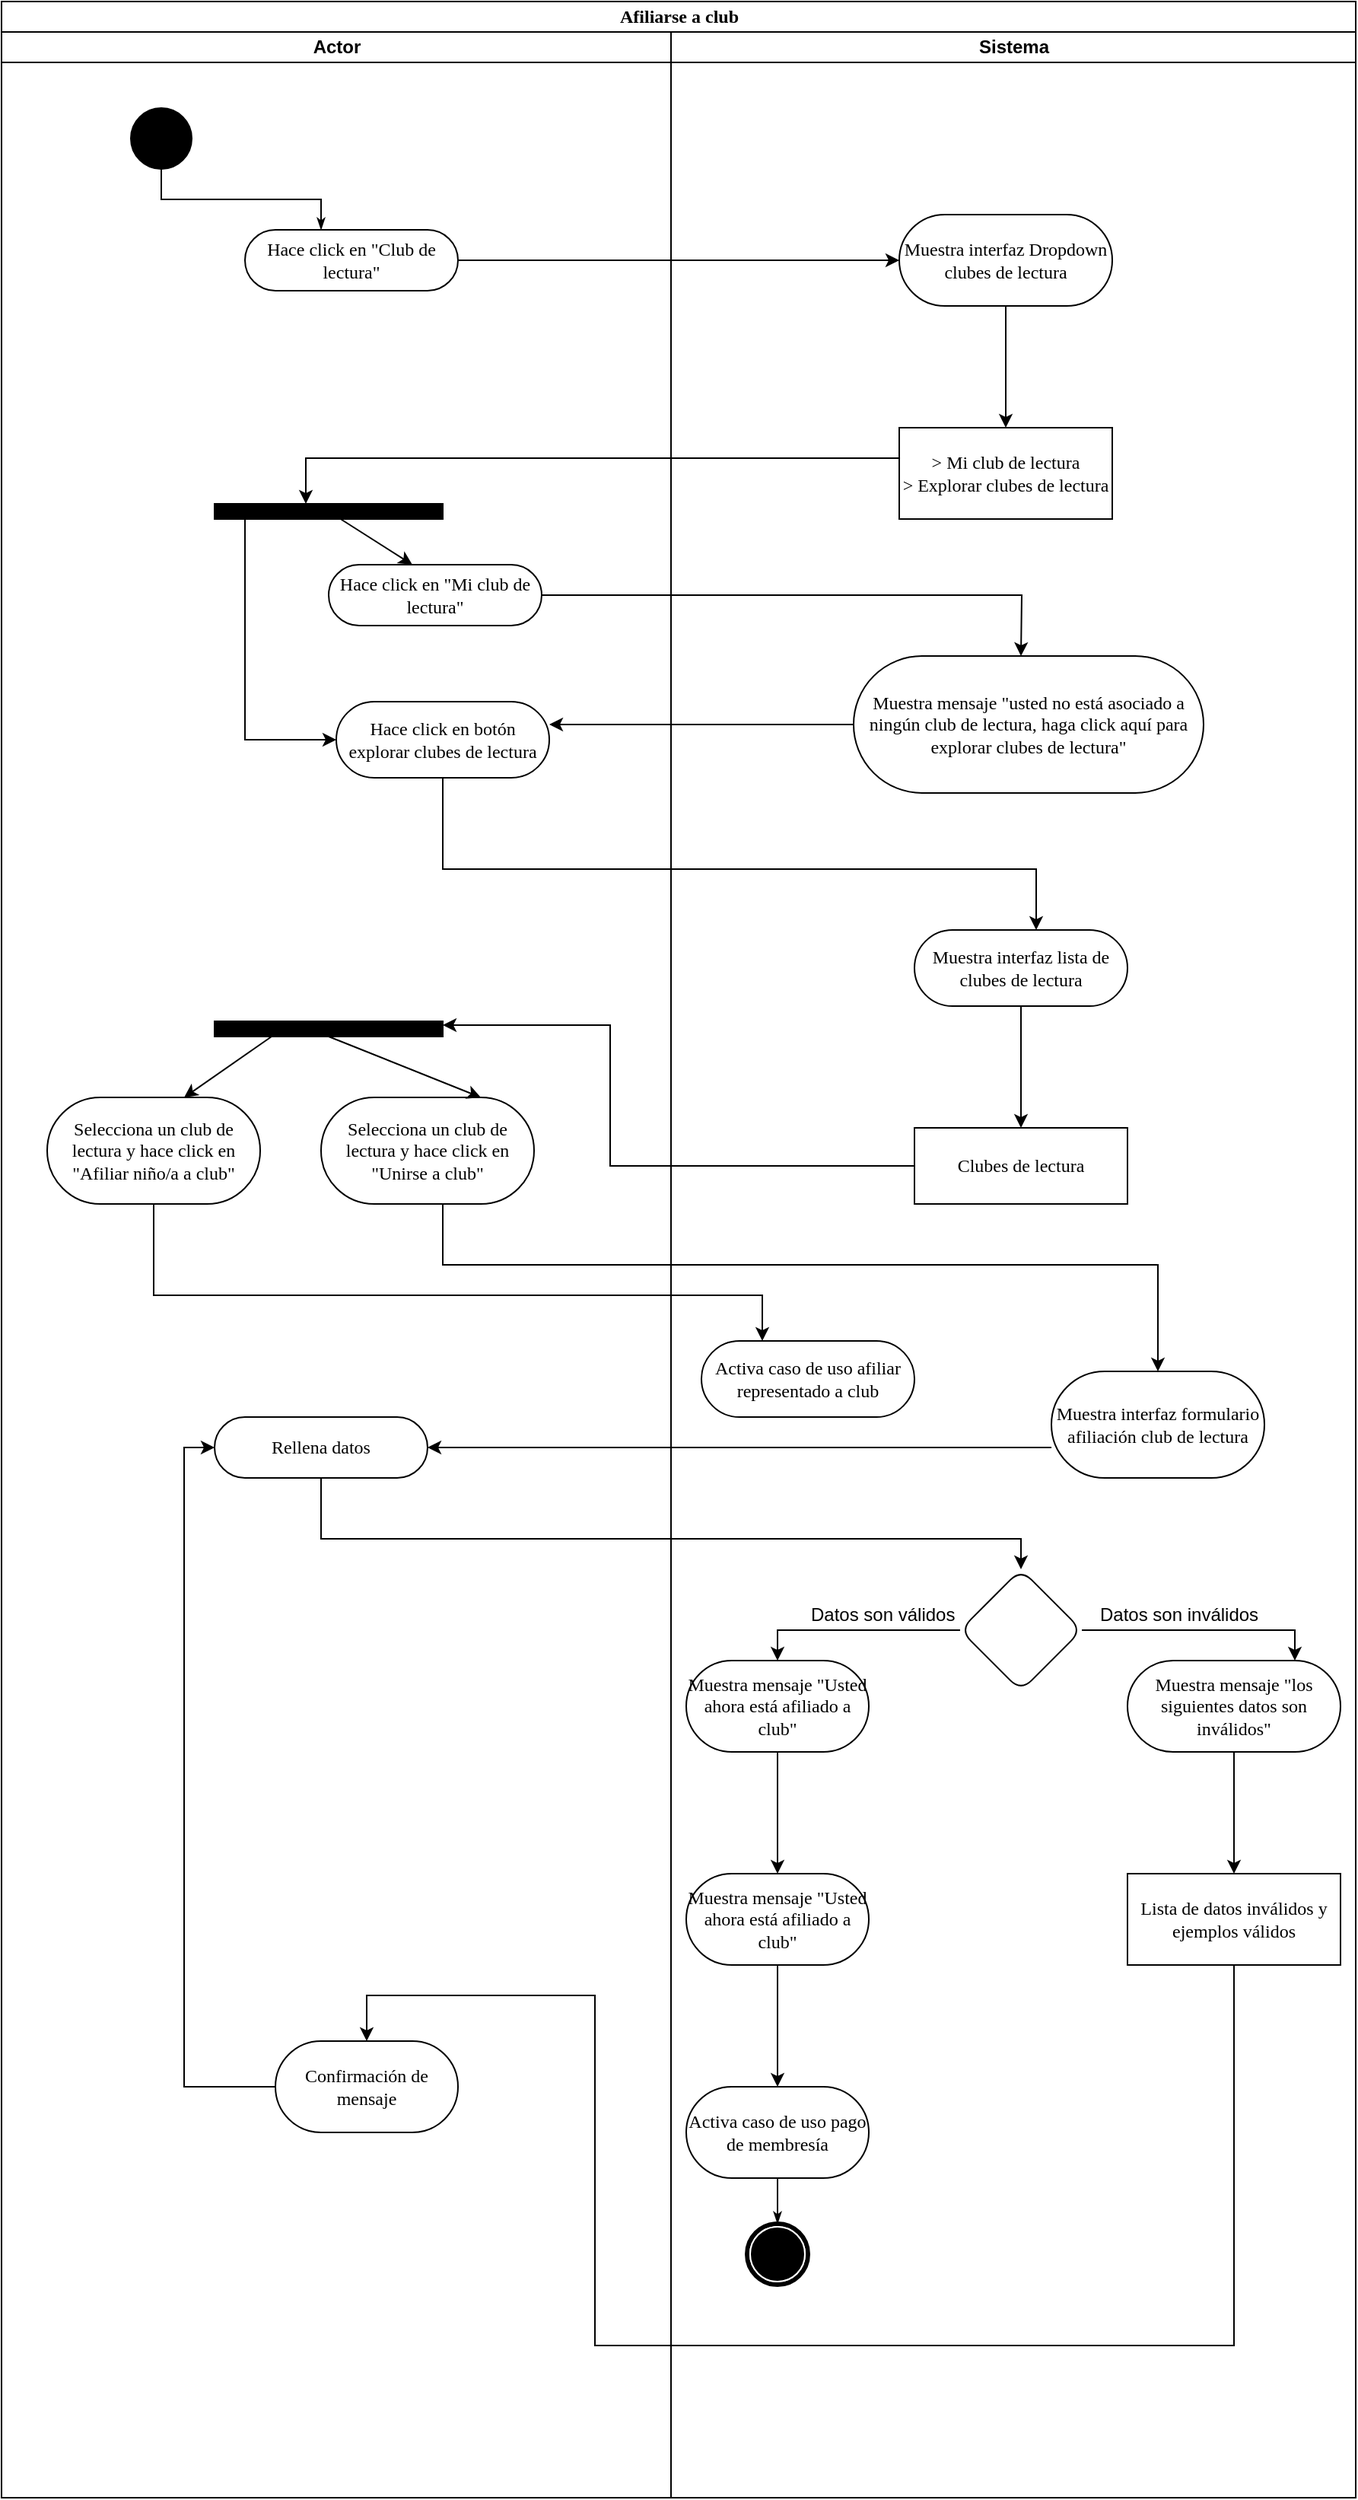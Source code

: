 <mxfile version="12.1.7" type="github" pages="1">
  <diagram name="Page-1" id="0783ab3e-0a74-02c8-0abd-f7b4e66b4bec">
    <mxGraphModel dx="828" dy="451" grid="1" gridSize="10" guides="1" tooltips="1" connect="1" arrows="1" fold="1" page="1" pageScale="1" pageWidth="850" pageHeight="1100" background="#ffffff" math="0" shadow="0">
      <root>
        <mxCell id="0"/>
        <mxCell id="1" parent="0"/>
        <mxCell id="1c1d494c118603dd-1" value="Afiliarse a club" style="swimlane;html=1;childLayout=stackLayout;startSize=20;rounded=0;shadow=0;comic=0;labelBackgroundColor=none;strokeColor=#000000;strokeWidth=1;fillColor=#ffffff;fontFamily=Verdana;fontSize=12;fontColor=#000000;align=center;" parent="1" vertex="1">
          <mxGeometry x="40" y="20" width="890" height="1640" as="geometry"/>
        </mxCell>
        <mxCell id="1c1d494c118603dd-2" value="Actor" style="swimlane;html=1;startSize=20;" parent="1c1d494c118603dd-1" vertex="1">
          <mxGeometry y="20" width="440" height="1620" as="geometry"/>
        </mxCell>
        <mxCell id="60571a20871a0731-4" value="" style="ellipse;whiteSpace=wrap;html=1;rounded=0;shadow=0;comic=0;labelBackgroundColor=none;strokeColor=#000000;strokeWidth=1;fillColor=#000000;fontFamily=Verdana;fontSize=12;fontColor=#000000;align=center;" parent="1c1d494c118603dd-2" vertex="1">
          <mxGeometry x="85" y="50" width="40" height="40" as="geometry"/>
        </mxCell>
        <mxCell id="60571a20871a0731-8" value="Hace click en &quot;Club de lectura&quot;" style="rounded=1;whiteSpace=wrap;html=1;shadow=0;comic=0;labelBackgroundColor=none;strokeColor=#000000;strokeWidth=1;fillColor=#ffffff;fontFamily=Verdana;fontSize=12;fontColor=#000000;align=center;arcSize=50;" parent="1c1d494c118603dd-2" vertex="1">
          <mxGeometry x="160" y="130" width="140" height="40" as="geometry"/>
        </mxCell>
        <mxCell id="Fnhvqr48JZqmPGI6LzLJ-7" value="" style="rounded=0;whiteSpace=wrap;html=1;fillColor=#000000;strokeColor=#000000;" vertex="1" parent="1c1d494c118603dd-2">
          <mxGeometry x="140" y="310" width="150" height="10" as="geometry"/>
        </mxCell>
        <mxCell id="Fnhvqr48JZqmPGI6LzLJ-10" value="Hace click en &quot;Mi club de lectura&quot;" style="rounded=1;whiteSpace=wrap;html=1;shadow=0;comic=0;labelBackgroundColor=none;strokeColor=#000000;strokeWidth=1;fillColor=#ffffff;fontFamily=Verdana;fontSize=12;fontColor=#000000;align=center;arcSize=50;" vertex="1" parent="1c1d494c118603dd-2">
          <mxGeometry x="215" y="350" width="140" height="40" as="geometry"/>
        </mxCell>
        <mxCell id="Fnhvqr48JZqmPGI6LzLJ-14" value="Hace click en botón explorar clubes de lectura" style="rounded=1;whiteSpace=wrap;html=1;shadow=0;comic=0;labelBackgroundColor=none;strokeColor=#000000;strokeWidth=1;fillColor=#ffffff;fontFamily=Verdana;fontSize=12;fontColor=#000000;align=center;arcSize=50;" vertex="1" parent="1c1d494c118603dd-2">
          <mxGeometry x="220" y="440" width="140" height="50" as="geometry"/>
        </mxCell>
        <mxCell id="Fnhvqr48JZqmPGI6LzLJ-8" style="rounded=0;orthogonalLoop=1;jettySize=auto;html=1;entryX=0;entryY=0.5;entryDx=0;entryDy=0;edgeStyle=orthogonalEdgeStyle;" edge="1" parent="1c1d494c118603dd-2" source="Fnhvqr48JZqmPGI6LzLJ-7" target="Fnhvqr48JZqmPGI6LzLJ-14">
          <mxGeometry relative="1" as="geometry">
            <mxPoint x="150" y="350" as="targetPoint"/>
            <Array as="points">
              <mxPoint x="160" y="465"/>
            </Array>
          </mxGeometry>
        </mxCell>
        <mxCell id="Fnhvqr48JZqmPGI6LzLJ-19" value="Selecciona un club de lectura y hace click en &quot;Unirse a club&quot;" style="rounded=1;whiteSpace=wrap;html=1;shadow=0;comic=0;labelBackgroundColor=none;strokeColor=#000000;strokeWidth=1;fillColor=#ffffff;fontFamily=Verdana;fontSize=12;fontColor=#000000;align=center;arcSize=50;" vertex="1" parent="1c1d494c118603dd-2">
          <mxGeometry x="210" y="700" width="140" height="70" as="geometry"/>
        </mxCell>
        <mxCell id="Fnhvqr48JZqmPGI6LzLJ-24" style="rounded=0;orthogonalLoop=1;jettySize=auto;html=1;exitX=0.5;exitY=1;exitDx=0;exitDy=0;entryX=0.75;entryY=0;entryDx=0;entryDy=0;" edge="1" parent="1c1d494c118603dd-2" source="Fnhvqr48JZqmPGI6LzLJ-23" target="Fnhvqr48JZqmPGI6LzLJ-19">
          <mxGeometry relative="1" as="geometry"/>
        </mxCell>
        <mxCell id="Fnhvqr48JZqmPGI6LzLJ-23" value="" style="rounded=0;whiteSpace=wrap;html=1;fillColor=#000000;strokeColor=#000000;" vertex="1" parent="1c1d494c118603dd-2">
          <mxGeometry x="140" y="650" width="150" height="10" as="geometry"/>
        </mxCell>
        <mxCell id="Fnhvqr48JZqmPGI6LzLJ-26" value="Selecciona un club de lectura y hace click en &quot;Afiliar niño/a a club&quot;" style="rounded=1;whiteSpace=wrap;html=1;shadow=0;comic=0;labelBackgroundColor=none;strokeColor=#000000;strokeWidth=1;fillColor=#ffffff;fontFamily=Verdana;fontSize=12;fontColor=#000000;align=center;arcSize=50;" vertex="1" parent="1c1d494c118603dd-2">
          <mxGeometry x="30" y="700" width="140" height="70" as="geometry"/>
        </mxCell>
        <mxCell id="Fnhvqr48JZqmPGI6LzLJ-29" value="Rellena datos" style="rounded=1;whiteSpace=wrap;html=1;shadow=0;comic=0;labelBackgroundColor=none;strokeColor=#000000;strokeWidth=1;fillColor=#ffffff;fontFamily=Verdana;fontSize=12;fontColor=#000000;align=center;arcSize=50;" vertex="1" parent="1c1d494c118603dd-2">
          <mxGeometry x="140" y="910" width="140" height="40" as="geometry"/>
        </mxCell>
        <mxCell id="Fnhvqr48JZqmPGI6LzLJ-50" style="edgeStyle=orthogonalEdgeStyle;rounded=0;orthogonalLoop=1;jettySize=auto;html=1;exitX=0;exitY=0.5;exitDx=0;exitDy=0;entryX=0;entryY=0.5;entryDx=0;entryDy=0;endArrow=classic;endFill=1;" edge="1" parent="1c1d494c118603dd-2" source="Fnhvqr48JZqmPGI6LzLJ-49" target="Fnhvqr48JZqmPGI6LzLJ-29">
          <mxGeometry relative="1" as="geometry"/>
        </mxCell>
        <mxCell id="Fnhvqr48JZqmPGI6LzLJ-49" value="Confirmación de mensaje" style="rounded=1;whiteSpace=wrap;html=1;shadow=0;comic=0;labelBackgroundColor=none;strokeColor=#000000;strokeWidth=1;fillColor=#ffffff;fontFamily=Verdana;fontSize=12;fontColor=#000000;align=center;arcSize=50;" vertex="1" parent="1c1d494c118603dd-2">
          <mxGeometry x="180" y="1320" width="120" height="60" as="geometry"/>
        </mxCell>
        <mxCell id="1c1d494c118603dd-4" value="Sistema" style="swimlane;html=1;startSize=20;" parent="1c1d494c118603dd-1" vertex="1">
          <mxGeometry x="440" y="20" width="450" height="1620" as="geometry"/>
        </mxCell>
        <mxCell id="Fnhvqr48JZqmPGI6LzLJ-4" value="" style="edgeStyle=orthogonalEdgeStyle;rounded=0;orthogonalLoop=1;jettySize=auto;html=1;" edge="1" parent="1c1d494c118603dd-4" source="Fnhvqr48JZqmPGI6LzLJ-1" target="Fnhvqr48JZqmPGI6LzLJ-3">
          <mxGeometry relative="1" as="geometry"/>
        </mxCell>
        <mxCell id="Fnhvqr48JZqmPGI6LzLJ-1" value="Muestra interfaz Dropdown clubes de lectura" style="rounded=1;whiteSpace=wrap;html=1;shadow=0;comic=0;labelBackgroundColor=none;strokeColor=#000000;strokeWidth=1;fillColor=#ffffff;fontFamily=Verdana;fontSize=12;fontColor=#000000;align=center;arcSize=50;" vertex="1" parent="1c1d494c118603dd-4">
          <mxGeometry x="150" y="120" width="140" height="60" as="geometry"/>
        </mxCell>
        <mxCell id="Fnhvqr48JZqmPGI6LzLJ-6" value="" style="edgeStyle=orthogonalEdgeStyle;rounded=0;orthogonalLoop=1;jettySize=auto;html=1;" edge="1" parent="1c1d494c118603dd-4" source="Fnhvqr48JZqmPGI6LzLJ-3">
          <mxGeometry relative="1" as="geometry">
            <mxPoint x="-240" y="310" as="targetPoint"/>
            <Array as="points">
              <mxPoint x="-240" y="280"/>
            </Array>
          </mxGeometry>
        </mxCell>
        <mxCell id="Fnhvqr48JZqmPGI6LzLJ-3" value="&amp;gt; Mi club de lectura&lt;br&gt;&amp;gt; Explorar clubes de lectura" style="rounded=0;whiteSpace=wrap;html=1;shadow=0;comic=0;labelBackgroundColor=none;strokeColor=#000000;strokeWidth=1;fillColor=#ffffff;fontFamily=Verdana;fontSize=12;fontColor=#000000;align=center;arcSize=50;" vertex="1" parent="1c1d494c118603dd-4">
          <mxGeometry x="150" y="260" width="140" height="60" as="geometry"/>
        </mxCell>
        <mxCell id="Fnhvqr48JZqmPGI6LzLJ-12" value="Muestra mensaje &quot;usted no está asociado a ningún club de lectura, haga click aquí para explorar clubes de lectura&quot;" style="rounded=1;whiteSpace=wrap;html=1;shadow=0;comic=0;labelBackgroundColor=none;strokeColor=#000000;strokeWidth=1;fillColor=#ffffff;fontFamily=Verdana;fontSize=12;fontColor=#000000;align=center;arcSize=50;" vertex="1" parent="1c1d494c118603dd-4">
          <mxGeometry x="120" y="410" width="230" height="90" as="geometry"/>
        </mxCell>
        <mxCell id="Fnhvqr48JZqmPGI6LzLJ-18" value="" style="edgeStyle=orthogonalEdgeStyle;rounded=0;orthogonalLoop=1;jettySize=auto;html=1;" edge="1" parent="1c1d494c118603dd-4" source="Fnhvqr48JZqmPGI6LzLJ-15" target="Fnhvqr48JZqmPGI6LzLJ-17">
          <mxGeometry relative="1" as="geometry"/>
        </mxCell>
        <mxCell id="Fnhvqr48JZqmPGI6LzLJ-15" value="Muestra interfaz lista de clubes de lectura" style="rounded=1;whiteSpace=wrap;html=1;shadow=0;comic=0;labelBackgroundColor=none;strokeColor=#000000;strokeWidth=1;fillColor=#ffffff;fontFamily=Verdana;fontSize=12;fontColor=#000000;align=center;arcSize=50;" vertex="1" parent="1c1d494c118603dd-4">
          <mxGeometry x="160" y="590" width="140" height="50" as="geometry"/>
        </mxCell>
        <mxCell id="Fnhvqr48JZqmPGI6LzLJ-17" value="Clubes de lectura" style="rounded=0;whiteSpace=wrap;html=1;shadow=0;comic=0;labelBackgroundColor=none;strokeColor=#000000;strokeWidth=1;fillColor=#ffffff;fontFamily=Verdana;fontSize=12;fontColor=#000000;align=center;arcSize=50;" vertex="1" parent="1c1d494c118603dd-4">
          <mxGeometry x="160" y="720" width="140" height="50" as="geometry"/>
        </mxCell>
        <mxCell id="Fnhvqr48JZqmPGI6LzLJ-22" value="Muestra interfaz formulario afiliación club de lectura" style="rounded=1;whiteSpace=wrap;html=1;shadow=0;comic=0;labelBackgroundColor=none;strokeColor=#000000;strokeWidth=1;fillColor=#ffffff;fontFamily=Verdana;fontSize=12;fontColor=#000000;align=center;arcSize=50;" vertex="1" parent="1c1d494c118603dd-4">
          <mxGeometry x="250" y="880" width="140" height="70" as="geometry"/>
        </mxCell>
        <mxCell id="Fnhvqr48JZqmPGI6LzLJ-32" value="" style="rhombus;whiteSpace=wrap;html=1;rounded=1;strokeColor=#000000;fillColor=#FFFFFF;" vertex="1" parent="1c1d494c118603dd-4">
          <mxGeometry x="190" y="1010" width="80" height="80" as="geometry"/>
        </mxCell>
        <mxCell id="Fnhvqr48JZqmPGI6LzLJ-35" value="Datos son válidos" style="text;html=1;resizable=0;points=[];autosize=1;align=left;verticalAlign=top;spacingTop=-4;" vertex="1" parent="1c1d494c118603dd-4">
          <mxGeometry x="90" y="1030" width="110" height="20" as="geometry"/>
        </mxCell>
        <mxCell id="Fnhvqr48JZqmPGI6LzLJ-38" value="Datos son inválidos" style="text;html=1;resizable=0;points=[];autosize=1;align=left;verticalAlign=top;spacingTop=-4;" vertex="1" parent="1c1d494c118603dd-4">
          <mxGeometry x="280" y="1030" width="120" height="20" as="geometry"/>
        </mxCell>
        <mxCell id="Fnhvqr48JZqmPGI6LzLJ-41" value="" style="edgeStyle=orthogonalEdgeStyle;rounded=0;orthogonalLoop=1;jettySize=auto;html=1;endArrow=classic;endFill=1;" edge="1" parent="1c1d494c118603dd-4" source="Fnhvqr48JZqmPGI6LzLJ-39" target="Fnhvqr48JZqmPGI6LzLJ-40">
          <mxGeometry relative="1" as="geometry"/>
        </mxCell>
        <mxCell id="Fnhvqr48JZqmPGI6LzLJ-39" value="Muestra mensaje &quot;Usted ahora está afiliado a club&quot;" style="rounded=1;whiteSpace=wrap;html=1;shadow=0;comic=0;labelBackgroundColor=none;strokeColor=#000000;strokeWidth=1;fillColor=#ffffff;fontFamily=Verdana;fontSize=12;fontColor=#000000;align=center;arcSize=50;" vertex="1" parent="1c1d494c118603dd-4">
          <mxGeometry x="10" y="1070" width="120" height="60" as="geometry"/>
        </mxCell>
        <mxCell id="Fnhvqr48JZqmPGI6LzLJ-43" value="" style="edgeStyle=orthogonalEdgeStyle;rounded=0;orthogonalLoop=1;jettySize=auto;html=1;endArrow=classic;endFill=1;" edge="1" parent="1c1d494c118603dd-4" source="Fnhvqr48JZqmPGI6LzLJ-40" target="Fnhvqr48JZqmPGI6LzLJ-42">
          <mxGeometry relative="1" as="geometry"/>
        </mxCell>
        <mxCell id="Fnhvqr48JZqmPGI6LzLJ-40" value="Muestra mensaje &quot;Usted ahora está afiliado a club&quot;" style="rounded=1;whiteSpace=wrap;html=1;shadow=0;comic=0;labelBackgroundColor=none;strokeColor=#000000;strokeWidth=1;fillColor=#ffffff;fontFamily=Verdana;fontSize=12;fontColor=#000000;align=center;arcSize=50;" vertex="1" parent="1c1d494c118603dd-4">
          <mxGeometry x="10" y="1210" width="120" height="60" as="geometry"/>
        </mxCell>
        <mxCell id="Fnhvqr48JZqmPGI6LzLJ-42" value="Activa caso de uso pago de membresía" style="rounded=1;whiteSpace=wrap;html=1;shadow=0;comic=0;labelBackgroundColor=none;strokeColor=#000000;strokeWidth=1;fillColor=#ffffff;fontFamily=Verdana;fontSize=12;fontColor=#000000;align=center;arcSize=50;" vertex="1" parent="1c1d494c118603dd-4">
          <mxGeometry x="10" y="1350" width="120" height="60" as="geometry"/>
        </mxCell>
        <mxCell id="60571a20871a0731-5" value="" style="shape=mxgraph.bpmn.shape;html=1;verticalLabelPosition=bottom;labelBackgroundColor=#ffffff;verticalAlign=top;perimeter=ellipsePerimeter;outline=end;symbol=terminate;rounded=0;shadow=0;comic=0;strokeColor=#000000;strokeWidth=1;fillColor=#ffffff;fontFamily=Verdana;fontSize=12;fontColor=#000000;align=center;" parent="1c1d494c118603dd-4" vertex="1">
          <mxGeometry x="50" y="1440" width="40" height="40" as="geometry"/>
        </mxCell>
        <mxCell id="1c1d494c118603dd-45" style="edgeStyle=none;rounded=0;html=1;labelBackgroundColor=none;startArrow=none;startFill=0;startSize=5;endArrow=classicThin;endFill=1;endSize=5;jettySize=auto;orthogonalLoop=1;strokeColor=#000000;strokeWidth=1;fontFamily=Verdana;fontSize=12;fontColor=#000000;exitX=0.5;exitY=1;exitDx=0;exitDy=0;" parent="1c1d494c118603dd-4" source="Fnhvqr48JZqmPGI6LzLJ-42" target="60571a20871a0731-5" edge="1">
          <mxGeometry relative="1" as="geometry">
            <mxPoint x="130" y="1480" as="sourcePoint"/>
          </mxGeometry>
        </mxCell>
        <mxCell id="Fnhvqr48JZqmPGI6LzLJ-46" value="" style="edgeStyle=orthogonalEdgeStyle;rounded=0;orthogonalLoop=1;jettySize=auto;html=1;endArrow=classic;endFill=1;" edge="1" parent="1c1d494c118603dd-4" source="Fnhvqr48JZqmPGI6LzLJ-44" target="Fnhvqr48JZqmPGI6LzLJ-45">
          <mxGeometry relative="1" as="geometry"/>
        </mxCell>
        <mxCell id="Fnhvqr48JZqmPGI6LzLJ-44" value="Muestra mensaje &quot;los siguientes datos son inválidos&quot;" style="rounded=1;whiteSpace=wrap;html=1;shadow=0;comic=0;labelBackgroundColor=none;strokeColor=#000000;strokeWidth=1;fillColor=#ffffff;fontFamily=Verdana;fontSize=12;fontColor=#000000;align=center;arcSize=50;" vertex="1" parent="1c1d494c118603dd-4">
          <mxGeometry x="300" y="1070" width="140" height="60" as="geometry"/>
        </mxCell>
        <mxCell id="Fnhvqr48JZqmPGI6LzLJ-48" value="" style="edgeStyle=orthogonalEdgeStyle;rounded=0;orthogonalLoop=1;jettySize=auto;html=1;endArrow=classic;endFill=1;" edge="1" parent="1c1d494c118603dd-4" source="Fnhvqr48JZqmPGI6LzLJ-45">
          <mxGeometry relative="1" as="geometry">
            <mxPoint x="-200" y="1320" as="targetPoint"/>
            <Array as="points">
              <mxPoint x="370" y="1520"/>
              <mxPoint x="-50" y="1520"/>
              <mxPoint x="-50" y="1290"/>
            </Array>
          </mxGeometry>
        </mxCell>
        <mxCell id="Fnhvqr48JZqmPGI6LzLJ-45" value="Lista de datos inválidos y ejemplos válidos" style="rounded=0;whiteSpace=wrap;html=1;shadow=0;comic=0;labelBackgroundColor=none;strokeColor=#000000;strokeWidth=1;fillColor=#ffffff;fontFamily=Verdana;fontSize=12;fontColor=#000000;align=center;arcSize=50;" vertex="1" parent="1c1d494c118603dd-4">
          <mxGeometry x="300" y="1210" width="140" height="60" as="geometry"/>
        </mxCell>
        <mxCell id="Fnhvqr48JZqmPGI6LzLJ-52" value="Activa caso de uso afiliar representado a club" style="rounded=1;whiteSpace=wrap;html=1;shadow=0;comic=0;labelBackgroundColor=none;strokeColor=#000000;strokeWidth=1;fillColor=#ffffff;fontFamily=Verdana;fontSize=12;fontColor=#000000;align=center;arcSize=50;" vertex="1" parent="1c1d494c118603dd-4">
          <mxGeometry x="20" y="860" width="140" height="50" as="geometry"/>
        </mxCell>
        <mxCell id="1c1d494c118603dd-27" style="edgeStyle=orthogonalEdgeStyle;rounded=0;html=1;labelBackgroundColor=none;startArrow=none;startFill=0;startSize=5;endArrow=classicThin;endFill=1;endSize=5;jettySize=auto;orthogonalLoop=1;strokeColor=#000000;strokeWidth=1;fontFamily=Verdana;fontSize=12;fontColor=#000000;" parent="1c1d494c118603dd-1" source="60571a20871a0731-4" edge="1">
          <mxGeometry relative="1" as="geometry">
            <mxPoint x="210" y="150" as="targetPoint"/>
            <Array as="points">
              <mxPoint x="105" y="130"/>
              <mxPoint x="210" y="130"/>
            </Array>
          </mxGeometry>
        </mxCell>
        <mxCell id="Fnhvqr48JZqmPGI6LzLJ-2" value="" style="edgeStyle=orthogonalEdgeStyle;rounded=0;orthogonalLoop=1;jettySize=auto;html=1;" edge="1" parent="1c1d494c118603dd-1" source="60571a20871a0731-8" target="Fnhvqr48JZqmPGI6LzLJ-1">
          <mxGeometry relative="1" as="geometry"/>
        </mxCell>
        <mxCell id="Fnhvqr48JZqmPGI6LzLJ-16" value="" style="edgeStyle=orthogonalEdgeStyle;rounded=0;orthogonalLoop=1;jettySize=auto;html=1;" edge="1" parent="1c1d494c118603dd-1" source="Fnhvqr48JZqmPGI6LzLJ-14" target="Fnhvqr48JZqmPGI6LzLJ-15">
          <mxGeometry relative="1" as="geometry">
            <Array as="points">
              <mxPoint x="290" y="570"/>
              <mxPoint x="680" y="570"/>
            </Array>
          </mxGeometry>
        </mxCell>
        <mxCell id="Fnhvqr48JZqmPGI6LzLJ-20" value="" style="edgeStyle=orthogonalEdgeStyle;rounded=0;orthogonalLoop=1;jettySize=auto;html=1;entryX=1;entryY=0.25;entryDx=0;entryDy=0;" edge="1" parent="1c1d494c118603dd-1" source="Fnhvqr48JZqmPGI6LzLJ-17" target="Fnhvqr48JZqmPGI6LzLJ-23">
          <mxGeometry relative="1" as="geometry">
            <Array as="points">
              <mxPoint x="400" y="765"/>
              <mxPoint x="400" y="673"/>
            </Array>
          </mxGeometry>
        </mxCell>
        <mxCell id="Fnhvqr48JZqmPGI6LzLJ-31" value="" style="edgeStyle=orthogonalEdgeStyle;rounded=0;orthogonalLoop=1;jettySize=auto;html=1;endArrow=classic;endFill=1;entryX=0.5;entryY=0;entryDx=0;entryDy=0;" edge="1" parent="1c1d494c118603dd-1" source="Fnhvqr48JZqmPGI6LzLJ-29" target="Fnhvqr48JZqmPGI6LzLJ-32">
          <mxGeometry relative="1" as="geometry">
            <mxPoint x="600" y="1030" as="targetPoint"/>
            <Array as="points">
              <mxPoint x="210" y="1010"/>
              <mxPoint x="670" y="1010"/>
            </Array>
          </mxGeometry>
        </mxCell>
        <mxCell id="Fnhvqr48JZqmPGI6LzLJ-28" style="edgeStyle=orthogonalEdgeStyle;rounded=0;orthogonalLoop=1;jettySize=auto;html=1;endArrow=classic;endFill=1;" edge="1" parent="1c1d494c118603dd-1" target="Fnhvqr48JZqmPGI6LzLJ-29">
          <mxGeometry relative="1" as="geometry">
            <mxPoint x="210" y="930" as="targetPoint"/>
            <mxPoint x="690" y="950" as="sourcePoint"/>
            <Array as="points">
              <mxPoint x="690" y="950"/>
            </Array>
          </mxGeometry>
        </mxCell>
        <mxCell id="Fnhvqr48JZqmPGI6LzLJ-21" style="edgeStyle=orthogonalEdgeStyle;rounded=0;orthogonalLoop=1;jettySize=auto;html=1;entryX=0.5;entryY=0;entryDx=0;entryDy=0;" edge="1" parent="1c1d494c118603dd-1" source="Fnhvqr48JZqmPGI6LzLJ-19" target="Fnhvqr48JZqmPGI6LzLJ-22">
          <mxGeometry relative="1" as="geometry">
            <mxPoint x="680" y="880" as="targetPoint"/>
            <Array as="points">
              <mxPoint x="290" y="830"/>
              <mxPoint x="760" y="830"/>
            </Array>
          </mxGeometry>
        </mxCell>
        <mxCell id="Fnhvqr48JZqmPGI6LzLJ-9" style="edgeStyle=none;rounded=0;orthogonalLoop=1;jettySize=auto;html=1;" edge="1" parent="1" source="Fnhvqr48JZqmPGI6LzLJ-7">
          <mxGeometry relative="1" as="geometry">
            <mxPoint x="310" y="390" as="targetPoint"/>
          </mxGeometry>
        </mxCell>
        <mxCell id="Fnhvqr48JZqmPGI6LzLJ-11" style="edgeStyle=orthogonalEdgeStyle;rounded=0;orthogonalLoop=1;jettySize=auto;html=1;" edge="1" parent="1" source="Fnhvqr48JZqmPGI6LzLJ-10">
          <mxGeometry relative="1" as="geometry">
            <mxPoint x="710" y="450" as="targetPoint"/>
          </mxGeometry>
        </mxCell>
        <mxCell id="Fnhvqr48JZqmPGI6LzLJ-13" style="edgeStyle=orthogonalEdgeStyle;rounded=0;orthogonalLoop=1;jettySize=auto;html=1;" edge="1" parent="1" source="Fnhvqr48JZqmPGI6LzLJ-12">
          <mxGeometry relative="1" as="geometry">
            <mxPoint x="400" y="495" as="targetPoint"/>
          </mxGeometry>
        </mxCell>
        <mxCell id="Fnhvqr48JZqmPGI6LzLJ-25" style="edgeStyle=none;rounded=0;orthogonalLoop=1;jettySize=auto;html=1;exitX=0.25;exitY=1;exitDx=0;exitDy=0;" edge="1" parent="1" source="Fnhvqr48JZqmPGI6LzLJ-23">
          <mxGeometry relative="1" as="geometry">
            <mxPoint x="160" y="740" as="targetPoint"/>
          </mxGeometry>
        </mxCell>
        <mxCell id="Fnhvqr48JZqmPGI6LzLJ-34" style="edgeStyle=orthogonalEdgeStyle;rounded=0;orthogonalLoop=1;jettySize=auto;html=1;exitX=0;exitY=0.5;exitDx=0;exitDy=0;endArrow=classic;endFill=1;" edge="1" parent="1" source="Fnhvqr48JZqmPGI6LzLJ-32">
          <mxGeometry relative="1" as="geometry">
            <mxPoint x="550" y="1110" as="targetPoint"/>
            <Array as="points">
              <mxPoint x="550" y="1090"/>
            </Array>
          </mxGeometry>
        </mxCell>
        <mxCell id="Fnhvqr48JZqmPGI6LzLJ-37" style="edgeStyle=orthogonalEdgeStyle;rounded=0;orthogonalLoop=1;jettySize=auto;html=1;exitX=1;exitY=0.5;exitDx=0;exitDy=0;endArrow=classic;endFill=1;" edge="1" parent="1" source="Fnhvqr48JZqmPGI6LzLJ-32">
          <mxGeometry relative="1" as="geometry">
            <mxPoint x="890" y="1110" as="targetPoint"/>
            <Array as="points">
              <mxPoint x="890" y="1090"/>
            </Array>
          </mxGeometry>
        </mxCell>
        <mxCell id="Fnhvqr48JZqmPGI6LzLJ-51" style="edgeStyle=orthogonalEdgeStyle;rounded=0;orthogonalLoop=1;jettySize=auto;html=1;endArrow=classic;endFill=1;" edge="1" parent="1" source="Fnhvqr48JZqmPGI6LzLJ-26">
          <mxGeometry relative="1" as="geometry">
            <mxPoint x="540" y="900" as="targetPoint"/>
            <Array as="points">
              <mxPoint x="140" y="870"/>
              <mxPoint x="540" y="870"/>
            </Array>
          </mxGeometry>
        </mxCell>
      </root>
    </mxGraphModel>
  </diagram>
</mxfile>
